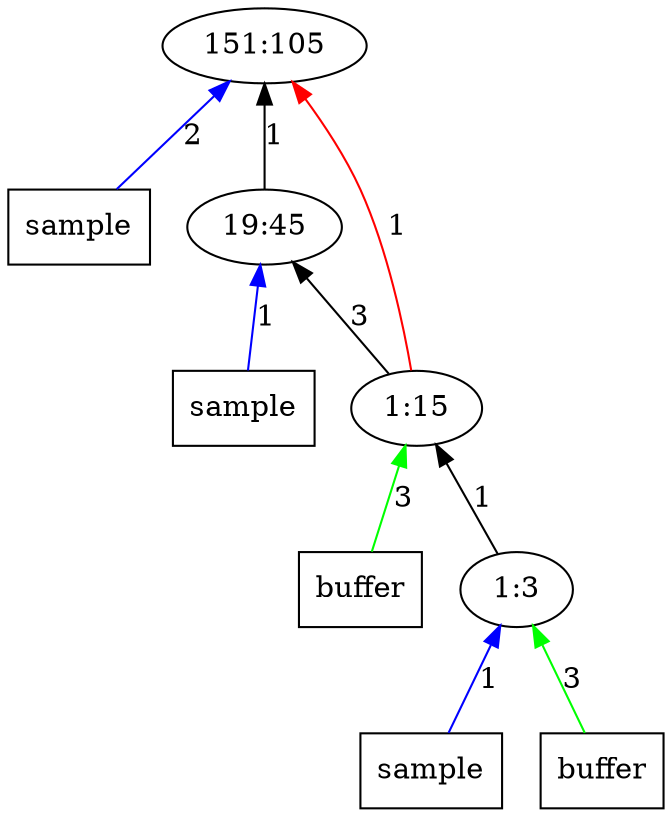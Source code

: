 digraph Tree{
	rankdir="BT"
	x11 -> 1 [label = "2", color = "blue"];
	x11 [label = "sample", shape = "box"];
	1 [label = "151:105"];
	2 -> 1 [label = "1", color = "black"];
	x21 -> 2 [label = "1", color = "blue"];
	x21 [label = "sample", shape = "box"];
	2 [label = "19:45"];
	3 -> 1 [label = "1", color = "red"];
	x32 -> 3 [label = "3", color = "green"];
	x32 [label = "buffer", shape = "box"];
	3 -> 2 [label = "3", color = "black"];
	3 [label = "1:15"];
	4 -> 3 [label = "1", color = "black"];
	x41 -> 4 [label = "1", color = "blue"];
	x41 [label = "sample", shape = "box"];
	x42 -> 4 [label = "3", color = "green"];
	x42 [label = "buffer", shape = "box"];
	4 [label = "1:3"];
}

